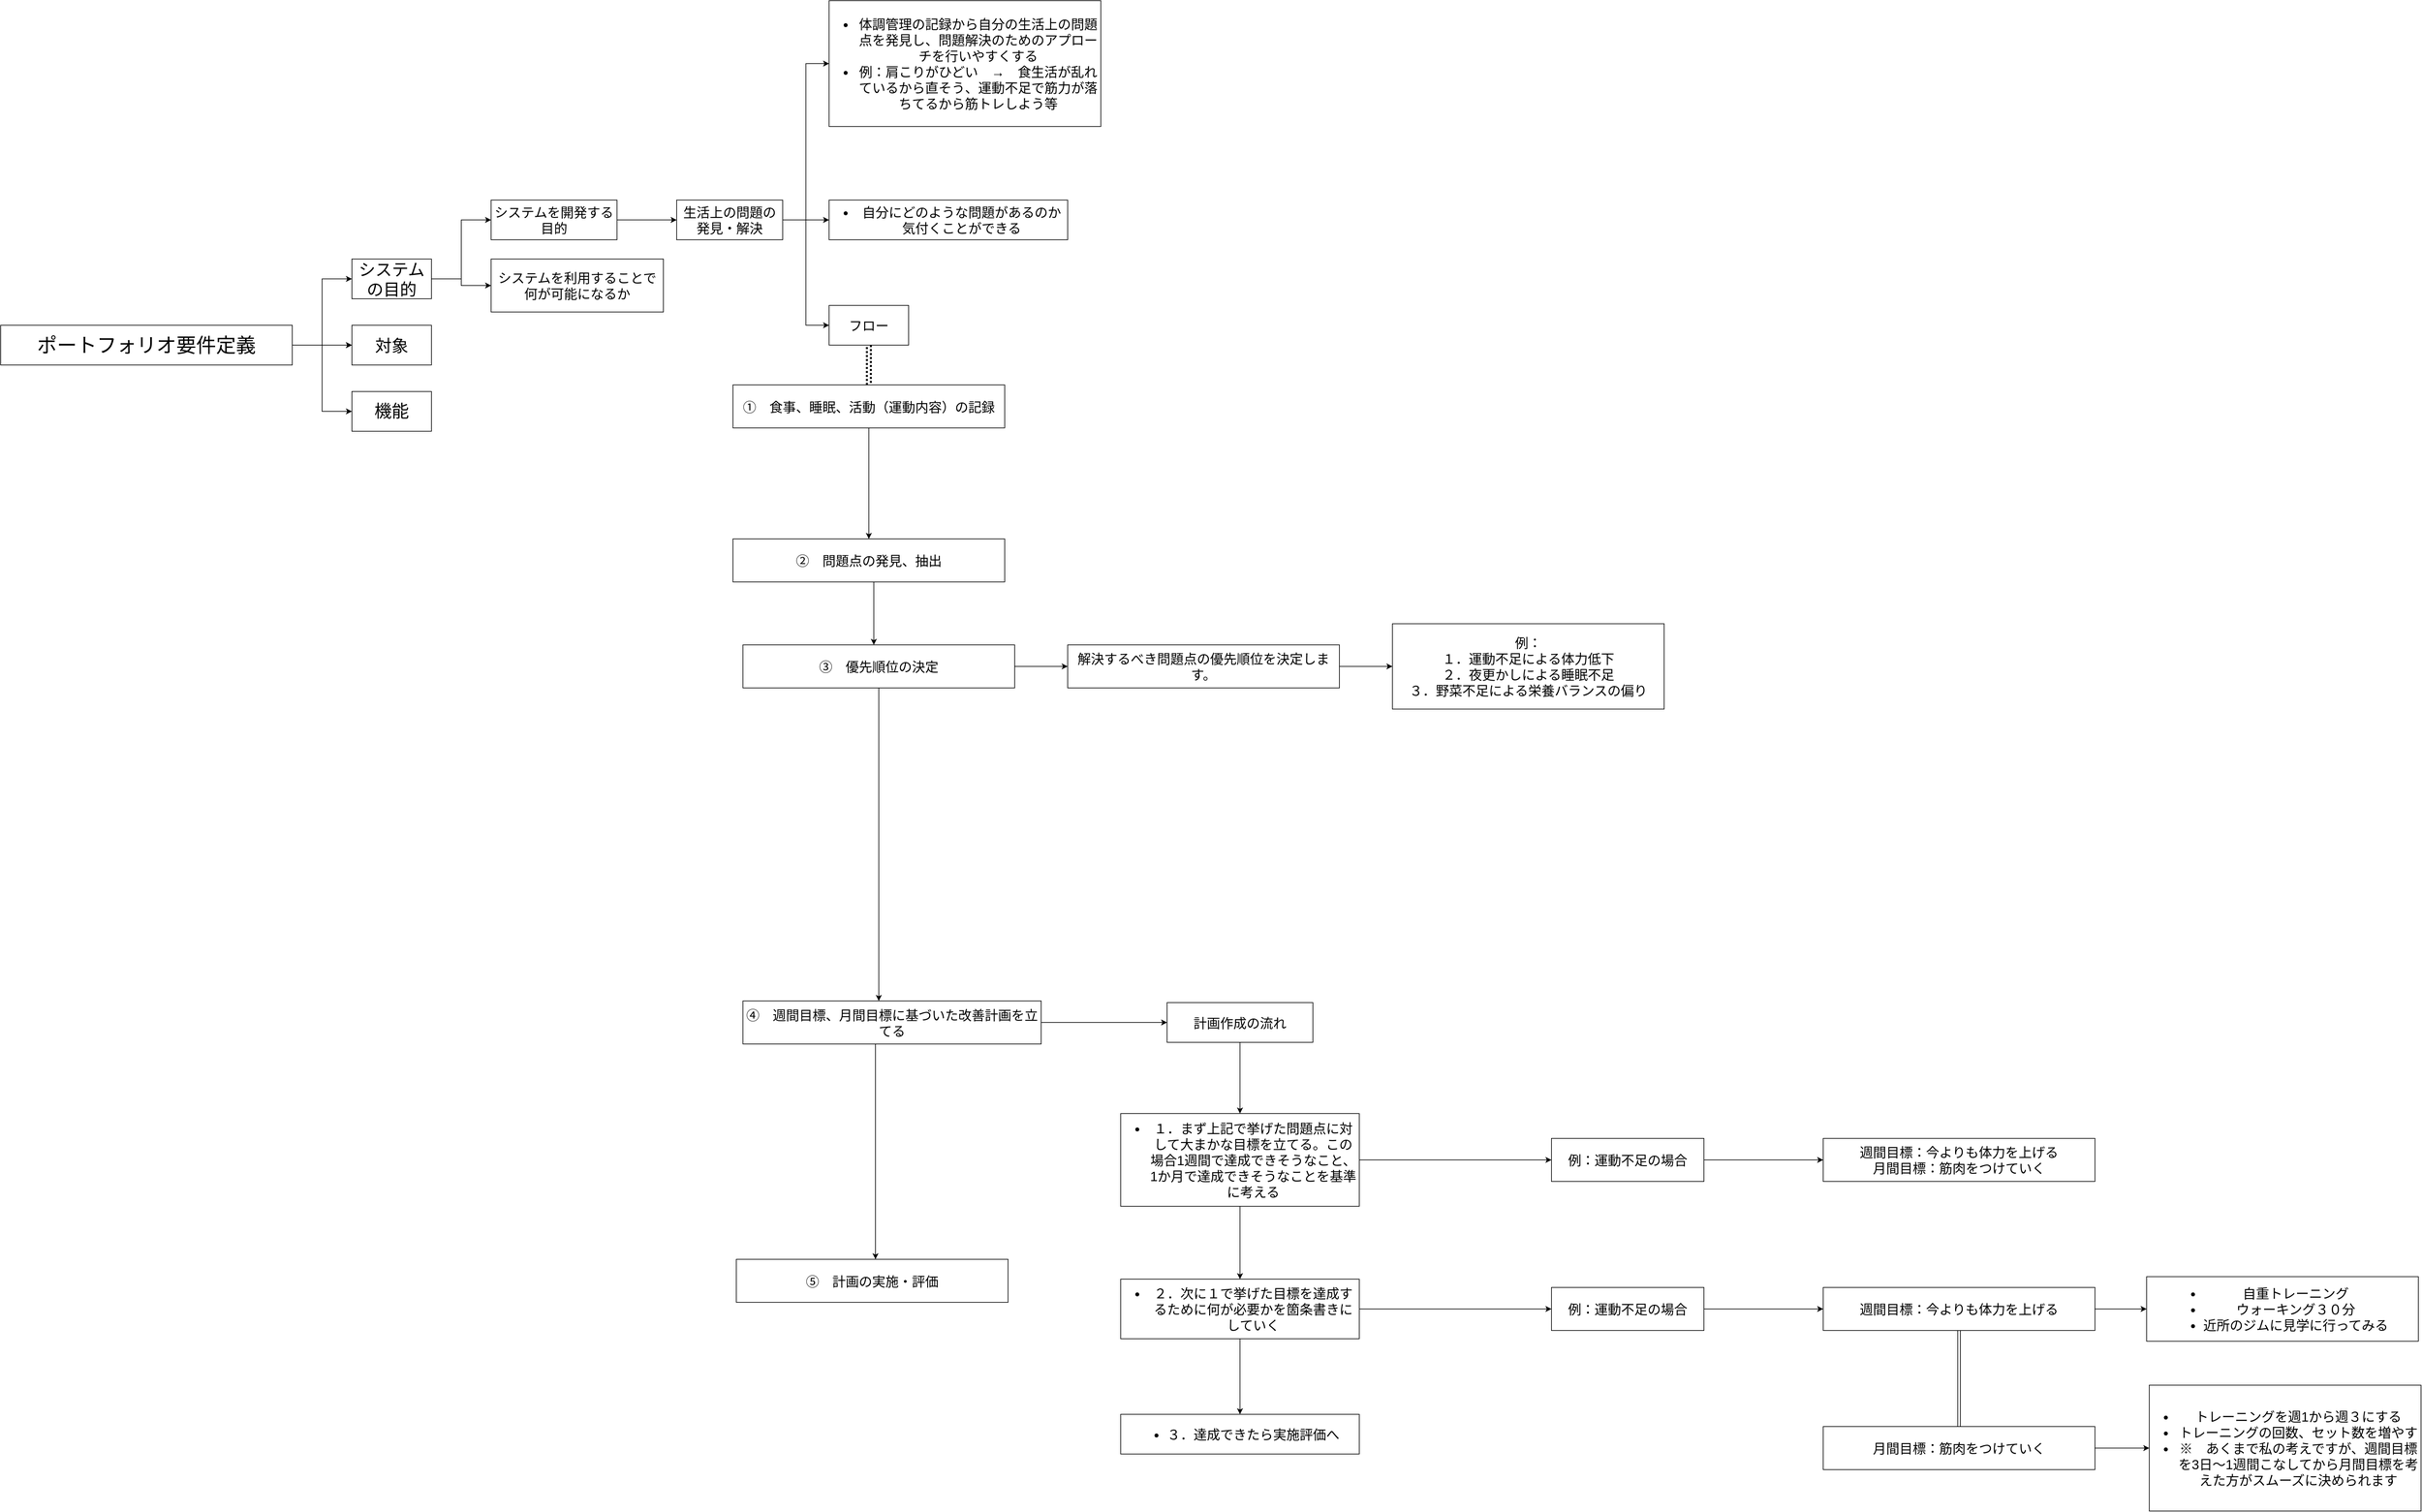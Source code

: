 <mxfile version="13.1.3">
    <diagram id="uHfVDALKojzveZ5rj6mH" name="ページ1">
        <mxGraphModel dx="822" dy="1649" grid="1" gridSize="10" guides="1" tooltips="1" connect="1" arrows="1" fold="1" page="1" pageScale="1" pageWidth="827" pageHeight="1169" math="0" shadow="0">
            <root>
                <mxCell id="0"/>
                <mxCell id="1" parent="0"/>
                <mxCell id="999-vn04YuLt1qw49DBa-3" value="" style="edgeStyle=elbowEdgeStyle;rounded=0;orthogonalLoop=1;jettySize=auto;html=1;" parent="1" source="999-vn04YuLt1qw49DBa-1" target="999-vn04YuLt1qw49DBa-2" edge="1">
                    <mxGeometry relative="1" as="geometry"/>
                </mxCell>
                <mxCell id="999-vn04YuLt1qw49DBa-13" value="" style="edgeStyle=elbowEdgeStyle;rounded=0;orthogonalLoop=1;jettySize=auto;html=1;" parent="1" source="999-vn04YuLt1qw49DBa-1" target="999-vn04YuLt1qw49DBa-12" edge="1">
                    <mxGeometry relative="1" as="geometry"/>
                </mxCell>
                <mxCell id="999-vn04YuLt1qw49DBa-14" value="" style="edgeStyle=elbowEdgeStyle;rounded=0;orthogonalLoop=1;jettySize=auto;html=1;" parent="1" source="999-vn04YuLt1qw49DBa-1" target="999-vn04YuLt1qw49DBa-12" edge="1">
                    <mxGeometry relative="1" as="geometry"/>
                </mxCell>
                <mxCell id="999-vn04YuLt1qw49DBa-16" value="" style="edgeStyle=elbowEdgeStyle;rounded=0;orthogonalLoop=1;jettySize=auto;html=1;" parent="1" source="999-vn04YuLt1qw49DBa-1" target="999-vn04YuLt1qw49DBa-15" edge="1">
                    <mxGeometry relative="1" as="geometry"/>
                </mxCell>
                <mxCell id="999-vn04YuLt1qw49DBa-1" value="ポートフォリオ要件定義" style="rounded=0;whiteSpace=wrap;html=1;fontSize=30;" parent="1" vertex="1">
                    <mxGeometry x="70" y="110" width="440" height="60" as="geometry"/>
                </mxCell>
                <mxCell id="999-vn04YuLt1qw49DBa-18" value="" style="edgeStyle=elbowEdgeStyle;rounded=0;orthogonalLoop=1;jettySize=auto;html=1;" parent="1" source="999-vn04YuLt1qw49DBa-2" target="999-vn04YuLt1qw49DBa-17" edge="1">
                    <mxGeometry relative="1" as="geometry"/>
                </mxCell>
                <mxCell id="999-vn04YuLt1qw49DBa-20" value="" style="edgeStyle=elbowEdgeStyle;rounded=0;orthogonalLoop=1;jettySize=auto;html=1;" parent="1" source="999-vn04YuLt1qw49DBa-2" target="999-vn04YuLt1qw49DBa-19" edge="1">
                    <mxGeometry relative="1" as="geometry"/>
                </mxCell>
                <mxCell id="999-vn04YuLt1qw49DBa-2" value="システムの目的" style="rounded=0;whiteSpace=wrap;html=1;fontSize=25;" parent="1" vertex="1">
                    <mxGeometry x="600" y="10" width="120" height="60" as="geometry"/>
                </mxCell>
                <mxCell id="999-vn04YuLt1qw49DBa-12" value="対象" style="rounded=0;whiteSpace=wrap;html=1;fontSize=25;" parent="1" vertex="1">
                    <mxGeometry x="600" y="110" width="120" height="60" as="geometry"/>
                </mxCell>
                <mxCell id="999-vn04YuLt1qw49DBa-15" value="機能" style="rounded=0;whiteSpace=wrap;html=1;fontSize=26;" parent="1" vertex="1">
                    <mxGeometry x="600" y="210" width="120" height="60" as="geometry"/>
                </mxCell>
                <mxCell id="999-vn04YuLt1qw49DBa-22" value="" style="edgeStyle=elbowEdgeStyle;rounded=0;orthogonalLoop=1;jettySize=auto;html=1;" parent="1" source="999-vn04YuLt1qw49DBa-17" target="999-vn04YuLt1qw49DBa-21" edge="1">
                    <mxGeometry relative="1" as="geometry"/>
                </mxCell>
                <mxCell id="999-vn04YuLt1qw49DBa-17" value="システムを開発する目的" style="rounded=0;whiteSpace=wrap;html=1;fontSize=20;" parent="1" vertex="1">
                    <mxGeometry x="810" y="-79" width="190" height="60" as="geometry"/>
                </mxCell>
                <mxCell id="999-vn04YuLt1qw49DBa-19" value="システムを利用することで何が可能になるか" style="rounded=0;whiteSpace=wrap;html=1;fontSize=20;" parent="1" vertex="1">
                    <mxGeometry x="810" y="10" width="260" height="80" as="geometry"/>
                </mxCell>
                <mxCell id="999-vn04YuLt1qw49DBa-24" value="" style="rounded=0;orthogonalLoop=1;jettySize=auto;html=1;edgeStyle=elbowEdgeStyle;" parent="1" source="999-vn04YuLt1qw49DBa-21" target="999-vn04YuLt1qw49DBa-23" edge="1">
                    <mxGeometry relative="1" as="geometry"/>
                </mxCell>
                <mxCell id="999-vn04YuLt1qw49DBa-26" value="" style="edgeStyle=elbowEdgeStyle;rounded=0;orthogonalLoop=1;jettySize=auto;html=1;" parent="1" source="999-vn04YuLt1qw49DBa-21" target="999-vn04YuLt1qw49DBa-25" edge="1">
                    <mxGeometry relative="1" as="geometry"/>
                </mxCell>
                <mxCell id="999-vn04YuLt1qw49DBa-28" value="" style="edgeStyle=elbowEdgeStyle;rounded=0;orthogonalLoop=1;jettySize=auto;html=1;" parent="1" source="999-vn04YuLt1qw49DBa-21" target="999-vn04YuLt1qw49DBa-27" edge="1">
                    <mxGeometry relative="1" as="geometry"/>
                </mxCell>
                <mxCell id="999-vn04YuLt1qw49DBa-21" value="生活上の問題の発見・解決" style="rounded=0;whiteSpace=wrap;html=1;fontSize=20;" parent="1" vertex="1">
                    <mxGeometry x="1090" y="-79" width="160" height="60" as="geometry"/>
                </mxCell>
                <mxCell id="999-vn04YuLt1qw49DBa-23" value="&lt;ul style=&quot;font-size: 20px;&quot;&gt;&lt;li style=&quot;font-size: 20px;&quot;&gt;体調管理の記録から自分の生活上の問題点を発見し、問題解決のためのアプローチを行いやすくする&lt;/li&gt;&lt;li style=&quot;font-size: 20px;&quot;&gt;例：肩こりがひどい　→　食生活が乱れているから直そう、運動不足で筋力が落ちてるから筋トレしよう等&lt;/li&gt;&lt;/ul&gt;" style="rounded=0;whiteSpace=wrap;html=1;fontSize=20;" parent="1" vertex="1">
                    <mxGeometry x="1320" y="-380" width="410" height="190" as="geometry"/>
                </mxCell>
                <mxCell id="999-vn04YuLt1qw49DBa-25" value="&lt;ul style=&quot;font-size: 20px;&quot;&gt;&lt;li style=&quot;font-size: 20px;&quot;&gt;自分にどのような問題があるのか気付くことができる&lt;/li&gt;&lt;/ul&gt;" style="rounded=0;whiteSpace=wrap;html=1;fontSize=20;" parent="1" vertex="1">
                    <mxGeometry x="1320" y="-79" width="360" height="60" as="geometry"/>
                </mxCell>
                <mxCell id="999-vn04YuLt1qw49DBa-30" value="" style="edgeStyle=elbowEdgeStyle;orthogonalLoop=1;jettySize=auto;html=1;fontSize=20;endArrow=diamond;endFill=0;startArrow=none;startFill=0;rounded=0;strokeWidth=3;shape=link;dashed=1;dashPattern=1 1;" parent="1" source="999-vn04YuLt1qw49DBa-27" target="999-vn04YuLt1qw49DBa-29" edge="1">
                    <mxGeometry relative="1" as="geometry">
                        <Array as="points">
                            <mxPoint x="1380" y="190"/>
                            <mxPoint x="1500" y="190"/>
                            <mxPoint x="1300" y="190"/>
                        </Array>
                    </mxGeometry>
                </mxCell>
                <mxCell id="999-vn04YuLt1qw49DBa-27" value="フロー" style="rounded=0;whiteSpace=wrap;html=1;fontSize=20;" parent="1" vertex="1">
                    <mxGeometry x="1320" y="80" width="120" height="60" as="geometry"/>
                </mxCell>
                <mxCell id="999-vn04YuLt1qw49DBa-32" value="" style="edgeStyle=elbowEdgeStyle;rounded=0;orthogonalLoop=1;jettySize=auto;html=1;fontSize=20;" parent="1" source="999-vn04YuLt1qw49DBa-29" target="999-vn04YuLt1qw49DBa-31" edge="1">
                    <mxGeometry relative="1" as="geometry"/>
                </mxCell>
                <mxCell id="999-vn04YuLt1qw49DBa-29" value="①　食事、睡眠、活動（運動内容）の記録" style="rounded=0;whiteSpace=wrap;html=1;fontSize=20;" parent="1" vertex="1">
                    <mxGeometry x="1175" y="200" width="410" height="65" as="geometry"/>
                </mxCell>
                <mxCell id="999-vn04YuLt1qw49DBa-34" value="" style="edgeStyle=elbowEdgeStyle;rounded=0;orthogonalLoop=1;jettySize=auto;html=1;fontSize=20;" parent="1" source="999-vn04YuLt1qw49DBa-31" target="999-vn04YuLt1qw49DBa-33" edge="1">
                    <mxGeometry relative="1" as="geometry"/>
                </mxCell>
                <mxCell id="999-vn04YuLt1qw49DBa-31" value="②　問題点の発見、抽出" style="rounded=0;whiteSpace=wrap;html=1;fontSize=20;" parent="1" vertex="1">
                    <mxGeometry x="1175" y="432.5" width="410" height="65" as="geometry"/>
                </mxCell>
                <mxCell id="999-vn04YuLt1qw49DBa-36" value="" style="edgeStyle=elbowEdgeStyle;rounded=0;orthogonalLoop=1;jettySize=auto;html=1;fontSize=20;" parent="1" source="999-vn04YuLt1qw49DBa-33" target="999-vn04YuLt1qw49DBa-35" edge="1">
                    <mxGeometry relative="1" as="geometry"/>
                </mxCell>
                <mxCell id="3" value="" style="edgeStyle=orthogonalEdgeStyle;rounded=0;orthogonalLoop=1;jettySize=auto;html=1;endArrow=classic;endFill=1;strokeWidth=1;" edge="1" parent="1" source="999-vn04YuLt1qw49DBa-33" target="2">
                    <mxGeometry relative="1" as="geometry"/>
                </mxCell>
                <mxCell id="999-vn04YuLt1qw49DBa-33" value="③　優先順位の決定" style="rounded=0;whiteSpace=wrap;html=1;fontSize=20;" parent="1" vertex="1">
                    <mxGeometry x="1190" y="592.5" width="410" height="65" as="geometry"/>
                </mxCell>
                <mxCell id="5" value="" style="edgeStyle=elbowEdgeStyle;rounded=0;orthogonalLoop=1;jettySize=auto;html=1;endArrow=classic;endFill=1;strokeWidth=1;" edge="1" parent="1" source="14" target="4">
                    <mxGeometry relative="1" as="geometry"/>
                </mxCell>
                <mxCell id="9" value="" style="edgeStyle=elbowEdgeStyle;rounded=0;orthogonalLoop=1;jettySize=auto;html=1;endArrow=classic;endFill=1;strokeWidth=1;" edge="1" parent="1" source="2" target="8">
                    <mxGeometry relative="1" as="geometry"/>
                </mxCell>
                <mxCell id="2" value="解決するべき問題点の優先順位を決定します。" style="rounded=0;whiteSpace=wrap;html=1;fontSize=20;" vertex="1" parent="1">
                    <mxGeometry x="1680" y="592.5" width="410" height="65" as="geometry"/>
                </mxCell>
                <mxCell id="8" value="例：&lt;br&gt;&lt;span&gt;１．運動不足による体力低下&lt;br&gt;&lt;/span&gt;&lt;span&gt;２．夜更かしによる睡眠不足&lt;br&gt;&lt;/span&gt;&lt;span&gt;３．野菜不足による栄養バランスの偏り&lt;/span&gt;&lt;span&gt;&lt;br&gt;&lt;/span&gt;" style="rounded=0;whiteSpace=wrap;html=1;fontSize=20;" vertex="1" parent="1">
                    <mxGeometry x="2170" y="560.63" width="410" height="128.75" as="geometry"/>
                </mxCell>
                <mxCell id="7" value="" style="edgeStyle=elbowEdgeStyle;rounded=0;orthogonalLoop=1;jettySize=auto;html=1;endArrow=classic;endFill=1;strokeWidth=1;" edge="1" parent="1" source="4" target="6">
                    <mxGeometry relative="1" as="geometry"/>
                </mxCell>
                <mxCell id="21" value="" style="edgeStyle=elbowEdgeStyle;rounded=0;orthogonalLoop=1;jettySize=auto;html=1;endArrow=classic;endFill=1;strokeWidth=1;fontSize=20;" edge="1" parent="1" source="16" target="20">
                    <mxGeometry relative="1" as="geometry"/>
                </mxCell>
                <mxCell id="4" value="例：運動不足の場合" style="rounded=0;whiteSpace=wrap;html=1;fontSize=20;" vertex="1" parent="1">
                    <mxGeometry x="2410" y="1337.5" width="230" height="65" as="geometry"/>
                </mxCell>
                <mxCell id="20" value="例：運動不足の場合" style="rounded=0;whiteSpace=wrap;html=1;fontSize=20;" vertex="1" parent="1">
                    <mxGeometry x="2410" y="1562.5" width="230" height="65" as="geometry"/>
                </mxCell>
                <mxCell id="23" value="" style="edgeStyle=elbowEdgeStyle;rounded=0;orthogonalLoop=1;jettySize=auto;html=1;endArrow=classic;endFill=1;strokeWidth=1;fontSize=20;" edge="1" parent="1" source="20" target="22">
                    <mxGeometry relative="1" as="geometry"/>
                </mxCell>
                <mxCell id="6" value="週間目標：今よりも体力を上げる&lt;br&gt;月間目標：筋肉をつけていく" style="rounded=0;whiteSpace=wrap;html=1;fontSize=20;" vertex="1" parent="1">
                    <mxGeometry x="2820" y="1337.5" width="410" height="65" as="geometry"/>
                </mxCell>
                <mxCell id="25" value="" style="edgeStyle=elbowEdgeStyle;rounded=0;orthogonalLoop=1;jettySize=auto;html=1;endArrow=classic;endFill=1;strokeWidth=1;fontSize=20;shape=link;" edge="1" parent="1" source="22" target="24">
                    <mxGeometry relative="1" as="geometry"/>
                </mxCell>
                <mxCell id="27" value="" style="edgeStyle=elbowEdgeStyle;rounded=0;orthogonalLoop=1;jettySize=auto;html=1;endArrow=classic;endFill=1;strokeWidth=1;fontSize=20;" edge="1" parent="1" source="22" target="26">
                    <mxGeometry relative="1" as="geometry"/>
                </mxCell>
                <mxCell id="22" value="週間目標：今よりも体力を上げる" style="rounded=0;whiteSpace=wrap;html=1;fontSize=20;" vertex="1" parent="1">
                    <mxGeometry x="2820" y="1562.5" width="410" height="65" as="geometry"/>
                </mxCell>
                <mxCell id="26" value="&lt;ul&gt;&lt;li&gt;&lt;span&gt;自重トレーニング&lt;/span&gt;&lt;/li&gt;&lt;li&gt;ウォーキング３０分&lt;/li&gt;&lt;li&gt;近所のジムに見学に行ってみる&lt;/li&gt;&lt;/ul&gt;" style="rounded=0;whiteSpace=wrap;html=1;fontSize=20;" vertex="1" parent="1">
                    <mxGeometry x="3308" y="1546.25" width="410" height="97.5" as="geometry"/>
                </mxCell>
                <mxCell id="29" value="" style="edgeStyle=elbowEdgeStyle;rounded=0;orthogonalLoop=1;jettySize=auto;html=1;endArrow=classic;endFill=1;strokeWidth=1;fontSize=20;" edge="1" parent="1" source="24" target="28">
                    <mxGeometry relative="1" as="geometry"/>
                </mxCell>
                <mxCell id="24" value="&lt;span&gt;月間目標：筋肉をつけていく&lt;/span&gt;" style="rounded=0;whiteSpace=wrap;html=1;fontSize=20;" vertex="1" parent="1">
                    <mxGeometry x="2820" y="1772.5" width="410" height="65" as="geometry"/>
                </mxCell>
                <mxCell id="28" value="&lt;ul&gt;&lt;li&gt;トレーニングを週1から週３にする&lt;/li&gt;&lt;li&gt;トレーニングの回数、セット数を増やす&lt;/li&gt;&lt;li&gt;※　あくまで私の考えですが、週間目標を3日～1週間こなしてから月間目標を考えた方がスムーズに決められます&lt;/li&gt;&lt;/ul&gt;" style="rounded=0;whiteSpace=wrap;html=1;fontSize=20;" vertex="1" parent="1">
                    <mxGeometry x="3312" y="1710" width="410" height="190" as="geometry"/>
                </mxCell>
                <mxCell id="999-vn04YuLt1qw49DBa-38" value="" style="edgeStyle=elbowEdgeStyle;rounded=0;orthogonalLoop=1;jettySize=auto;html=1;fontSize=20;" parent="1" source="999-vn04YuLt1qw49DBa-35" target="999-vn04YuLt1qw49DBa-37" edge="1">
                    <mxGeometry relative="1" as="geometry"/>
                </mxCell>
                <mxCell id="12" style="edgeStyle=elbowEdgeStyle;rounded=0;orthogonalLoop=1;jettySize=auto;html=1;endArrow=classic;endFill=1;strokeWidth=1;" edge="1" parent="1" source="999-vn04YuLt1qw49DBa-35" target="13">
                    <mxGeometry relative="1" as="geometry">
                        <mxPoint x="1780" y="1320" as="targetPoint"/>
                    </mxGeometry>
                </mxCell>
                <mxCell id="999-vn04YuLt1qw49DBa-35" value="④　週間目標、月間目標に基づいた改善計画を立てる" style="rounded=0;whiteSpace=wrap;html=1;fontSize=20;" parent="1" vertex="1">
                    <mxGeometry x="1190" y="1130" width="450" height="65" as="geometry"/>
                </mxCell>
                <mxCell id="999-vn04YuLt1qw49DBa-37" value="⑤　計画の実施・評価" style="rounded=0;whiteSpace=wrap;html=1;fontSize=20;" parent="1" vertex="1">
                    <mxGeometry x="1180" y="1520" width="410" height="65" as="geometry"/>
                </mxCell>
                <mxCell id="11" style="edgeStyle=elbowEdgeStyle;rounded=0;orthogonalLoop=1;jettySize=auto;html=1;exitX=0.5;exitY=0;exitDx=0;exitDy=0;endArrow=classic;endFill=1;strokeWidth=1;" edge="1" parent="1" source="8" target="8">
                    <mxGeometry relative="1" as="geometry"/>
                </mxCell>
                <mxCell id="15" value="" style="edgeStyle=elbowEdgeStyle;rounded=0;orthogonalLoop=1;jettySize=auto;html=1;endArrow=classic;endFill=1;strokeWidth=1;fontSize=20;" edge="1" parent="1" source="13" target="14">
                    <mxGeometry relative="1" as="geometry"/>
                </mxCell>
                <mxCell id="13" value="計画作成の流れ" style="rounded=0;whiteSpace=wrap;html=1;fontSize=20;" vertex="1" parent="1">
                    <mxGeometry x="1830" y="1132.5" width="220" height="60" as="geometry"/>
                </mxCell>
                <mxCell id="17" value="" style="edgeStyle=elbowEdgeStyle;rounded=0;orthogonalLoop=1;jettySize=auto;html=1;endArrow=classic;endFill=1;strokeWidth=1;fontSize=20;" edge="1" parent="1" source="14" target="16">
                    <mxGeometry relative="1" as="geometry"/>
                </mxCell>
                <mxCell id="14" value="&lt;ul&gt;&lt;li&gt;１．まず上記で挙げた問題点に対して大まかな目標を立てる。この場合1週間で達成できそうなこと、1か月で達成できそうなことを基準に考える&lt;/li&gt;&lt;/ul&gt;" style="rounded=0;whiteSpace=wrap;html=1;fontSize=20;" vertex="1" parent="1">
                    <mxGeometry x="1760" y="1300" width="360" height="140" as="geometry"/>
                </mxCell>
                <mxCell id="19" value="" style="edgeStyle=elbowEdgeStyle;rounded=0;orthogonalLoop=1;jettySize=auto;html=1;endArrow=classic;endFill=1;strokeWidth=1;fontSize=20;" edge="1" parent="1" source="16" target="18">
                    <mxGeometry relative="1" as="geometry"/>
                </mxCell>
                <mxCell id="16" value="&lt;ul&gt;&lt;li&gt;２．次に１で挙げた目標を達成するために何が必要かを箇条書きにしていく&lt;br&gt;&lt;/li&gt;&lt;/ul&gt;" style="rounded=0;whiteSpace=wrap;html=1;fontSize=20;" vertex="1" parent="1">
                    <mxGeometry x="1760" y="1550" width="360" height="90" as="geometry"/>
                </mxCell>
                <mxCell id="18" value="&lt;ul&gt;&lt;li&gt;３．達成できたら実施評価へ&lt;br&gt;&lt;/li&gt;&lt;/ul&gt;" style="rounded=0;whiteSpace=wrap;html=1;fontSize=20;" vertex="1" parent="1">
                    <mxGeometry x="1760" y="1754" width="360" height="60" as="geometry"/>
                </mxCell>
            </root>
        </mxGraphModel>
    </diagram>
</mxfile>